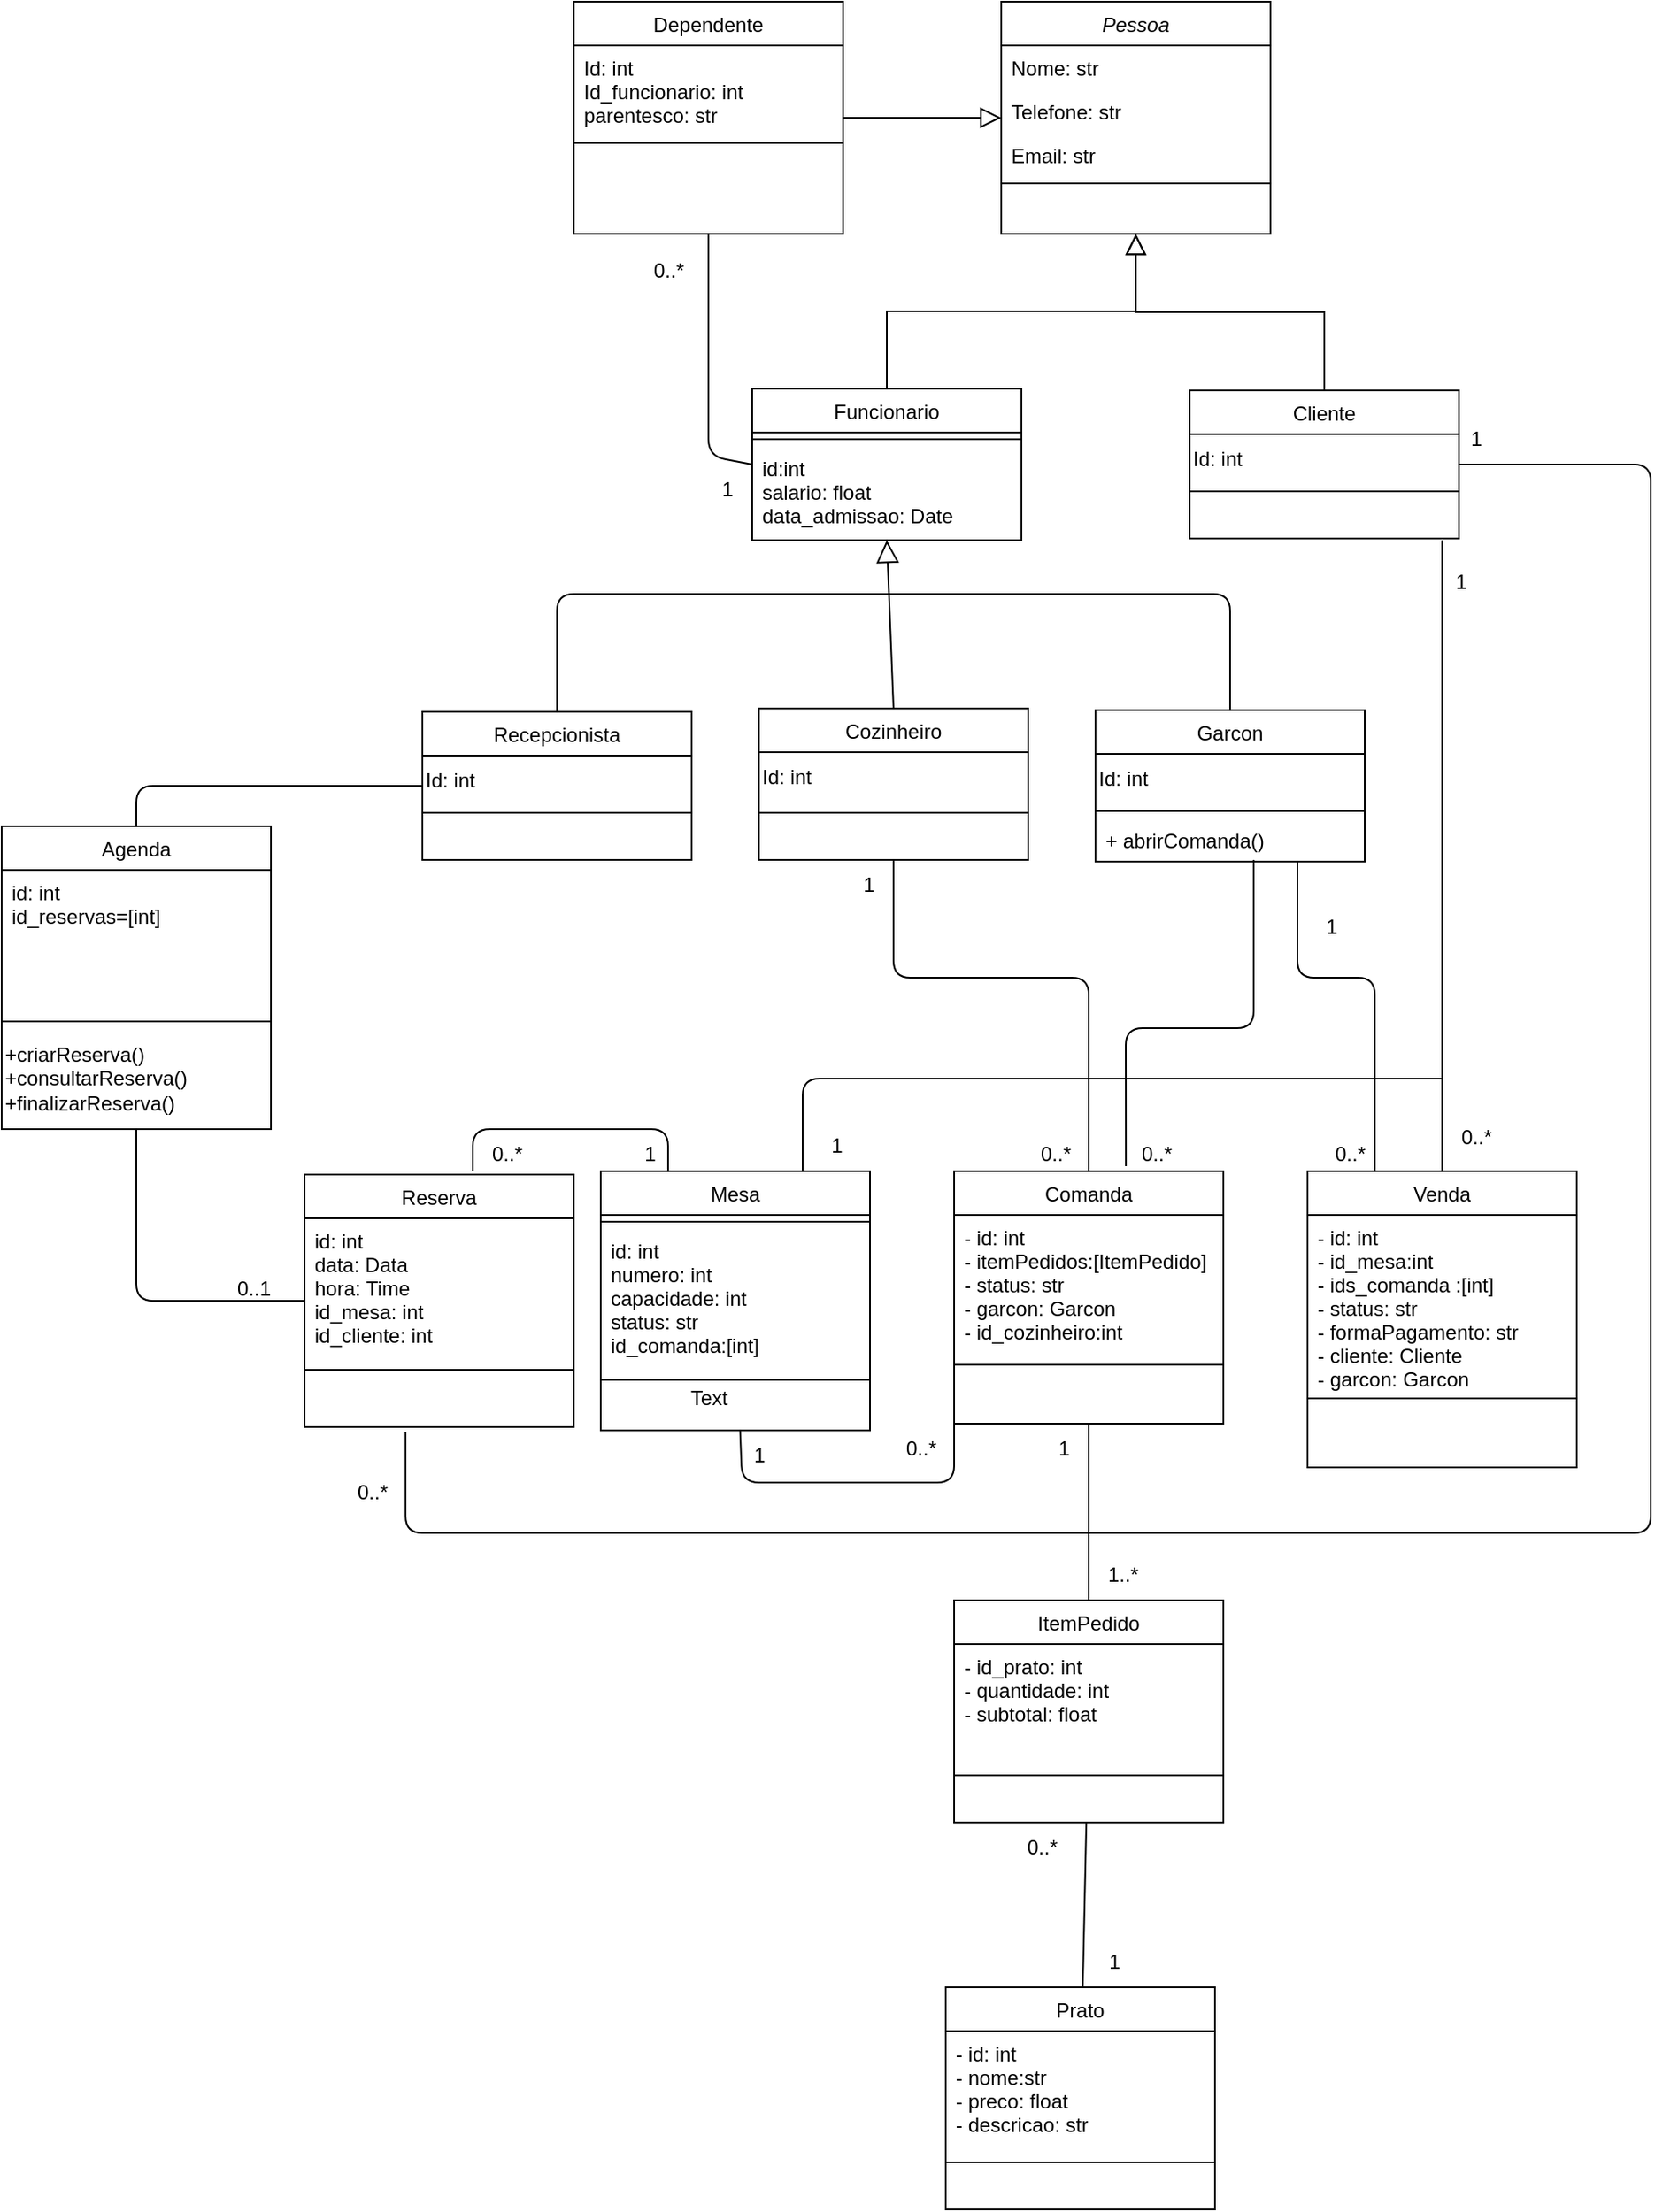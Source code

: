 <mxfile>
    <diagram id="C5RBs43oDa-KdzZeNtuy" name="Page-1">
        <mxGraphModel dx="1719" dy="832" grid="1" gridSize="10" guides="1" tooltips="1" connect="1" arrows="1" fold="1" page="1" pageScale="1" pageWidth="827" pageHeight="1169" math="0" shadow="0">
            <root>
                <mxCell id="WIyWlLk6GJQsqaUBKTNV-0"/>
                <mxCell id="WIyWlLk6GJQsqaUBKTNV-1" parent="WIyWlLk6GJQsqaUBKTNV-0"/>
                <mxCell id="zkfFHV4jXpPFQw0GAbJ--0" value="Pessoa" style="swimlane;fontStyle=2;align=center;verticalAlign=top;childLayout=stackLayout;horizontal=1;startSize=26;horizontalStack=0;resizeParent=1;resizeLast=0;collapsible=1;marginBottom=0;rounded=0;shadow=0;strokeWidth=1;" parent="WIyWlLk6GJQsqaUBKTNV-1" vertex="1">
                    <mxGeometry x="434" y="140" width="160" height="138" as="geometry">
                        <mxRectangle x="230" y="140" width="160" height="26" as="alternateBounds"/>
                    </mxGeometry>
                </mxCell>
                <mxCell id="zkfFHV4jXpPFQw0GAbJ--1" value="Nome: str" style="text;align=left;verticalAlign=top;spacingLeft=4;spacingRight=4;overflow=hidden;rotatable=0;points=[[0,0.5],[1,0.5]];portConstraint=eastwest;" parent="zkfFHV4jXpPFQw0GAbJ--0" vertex="1">
                    <mxGeometry y="26" width="160" height="26" as="geometry"/>
                </mxCell>
                <mxCell id="zkfFHV4jXpPFQw0GAbJ--2" value="Telefone: str" style="text;align=left;verticalAlign=top;spacingLeft=4;spacingRight=4;overflow=hidden;rotatable=0;points=[[0,0.5],[1,0.5]];portConstraint=eastwest;rounded=0;shadow=0;html=0;" parent="zkfFHV4jXpPFQw0GAbJ--0" vertex="1">
                    <mxGeometry y="52" width="160" height="26" as="geometry"/>
                </mxCell>
                <mxCell id="zkfFHV4jXpPFQw0GAbJ--3" value="Email: str" style="text;align=left;verticalAlign=top;spacingLeft=4;spacingRight=4;overflow=hidden;rotatable=0;points=[[0,0.5],[1,0.5]];portConstraint=eastwest;rounded=0;shadow=0;html=0;" parent="zkfFHV4jXpPFQw0GAbJ--0" vertex="1">
                    <mxGeometry y="78" width="160" height="26" as="geometry"/>
                </mxCell>
                <mxCell id="zkfFHV4jXpPFQw0GAbJ--4" value="" style="line;html=1;strokeWidth=1;align=left;verticalAlign=middle;spacingTop=-1;spacingLeft=3;spacingRight=3;rotatable=0;labelPosition=right;points=[];portConstraint=eastwest;" parent="zkfFHV4jXpPFQw0GAbJ--0" vertex="1">
                    <mxGeometry y="104" width="160" height="8" as="geometry"/>
                </mxCell>
                <mxCell id="zkfFHV4jXpPFQw0GAbJ--6" value="Dependente" style="swimlane;fontStyle=0;align=center;verticalAlign=top;childLayout=stackLayout;horizontal=1;startSize=26;horizontalStack=0;resizeParent=1;resizeLast=0;collapsible=1;marginBottom=0;rounded=0;shadow=0;strokeWidth=1;" parent="WIyWlLk6GJQsqaUBKTNV-1" vertex="1">
                    <mxGeometry x="180" y="140" width="160" height="138" as="geometry">
                        <mxRectangle x="130" y="380" width="160" height="26" as="alternateBounds"/>
                    </mxGeometry>
                </mxCell>
                <mxCell id="zkfFHV4jXpPFQw0GAbJ--7" value="Id: int&#10;Id_funcionario: int&#10;parentesco: str" style="text;align=left;verticalAlign=top;spacingLeft=4;spacingRight=4;overflow=hidden;rotatable=0;points=[[0,0.5],[1,0.5]];portConstraint=eastwest;" parent="zkfFHV4jXpPFQw0GAbJ--6" vertex="1">
                    <mxGeometry y="26" width="160" height="54" as="geometry"/>
                </mxCell>
                <mxCell id="zkfFHV4jXpPFQw0GAbJ--9" value="" style="line;html=1;strokeWidth=1;align=left;verticalAlign=middle;spacingTop=-1;spacingLeft=3;spacingRight=3;rotatable=0;labelPosition=right;points=[];portConstraint=eastwest;" parent="zkfFHV4jXpPFQw0GAbJ--6" vertex="1">
                    <mxGeometry y="80" width="160" height="8" as="geometry"/>
                </mxCell>
                <mxCell id="zkfFHV4jXpPFQw0GAbJ--12" value="" style="endArrow=block;endSize=10;endFill=0;shadow=0;strokeWidth=1;rounded=0;edgeStyle=elbowEdgeStyle;elbow=vertical;" parent="WIyWlLk6GJQsqaUBKTNV-1" source="zkfFHV4jXpPFQw0GAbJ--6" target="zkfFHV4jXpPFQw0GAbJ--0" edge="1">
                    <mxGeometry width="160" relative="1" as="geometry">
                        <mxPoint x="300" y="293" as="sourcePoint"/>
                        <mxPoint x="300" y="293" as="targetPoint"/>
                    </mxGeometry>
                </mxCell>
                <mxCell id="7" style="edgeStyle=none;html=1;entryX=0.5;entryY=1;entryDx=0;entryDy=0;endArrow=none;endFill=0;exitX=0;exitY=0.5;exitDx=0;exitDy=0;" parent="WIyWlLk6GJQsqaUBKTNV-1" source="zkfFHV4jXpPFQw0GAbJ--13" target="zkfFHV4jXpPFQw0GAbJ--6" edge="1">
                    <mxGeometry relative="1" as="geometry">
                        <Array as="points">
                            <mxPoint x="260" y="410"/>
                        </Array>
                    </mxGeometry>
                </mxCell>
                <mxCell id="zkfFHV4jXpPFQw0GAbJ--13" value="Funcionario" style="swimlane;fontStyle=0;align=center;verticalAlign=top;childLayout=stackLayout;horizontal=1;startSize=26;horizontalStack=0;resizeParent=1;resizeLast=0;collapsible=1;marginBottom=0;rounded=0;shadow=0;strokeWidth=1;" parent="WIyWlLk6GJQsqaUBKTNV-1" vertex="1">
                    <mxGeometry x="286" y="370" width="160" height="90" as="geometry">
                        <mxRectangle x="340" y="380" width="170" height="26" as="alternateBounds"/>
                    </mxGeometry>
                </mxCell>
                <mxCell id="zkfFHV4jXpPFQw0GAbJ--15" value="" style="line;html=1;strokeWidth=1;align=left;verticalAlign=middle;spacingTop=-1;spacingLeft=3;spacingRight=3;rotatable=0;labelPosition=right;points=[];portConstraint=eastwest;" parent="zkfFHV4jXpPFQw0GAbJ--13" vertex="1">
                    <mxGeometry y="26" width="160" height="8" as="geometry"/>
                </mxCell>
                <mxCell id="zkfFHV4jXpPFQw0GAbJ--14" value="id:int&#10;salario: float&#10;data_admissao: Date" style="text;align=left;verticalAlign=top;spacingLeft=4;spacingRight=4;overflow=hidden;rotatable=0;points=[[0,0.5],[1,0.5]];portConstraint=eastwest;" parent="zkfFHV4jXpPFQw0GAbJ--13" vertex="1">
                    <mxGeometry y="34" width="160" height="54" as="geometry"/>
                </mxCell>
                <mxCell id="zkfFHV4jXpPFQw0GAbJ--16" value="" style="endArrow=block;endSize=10;endFill=0;shadow=0;strokeWidth=1;rounded=0;edgeStyle=elbowEdgeStyle;elbow=vertical;" parent="WIyWlLk6GJQsqaUBKTNV-1" source="zkfFHV4jXpPFQw0GAbJ--13" target="zkfFHV4jXpPFQw0GAbJ--0" edge="1">
                    <mxGeometry width="160" relative="1" as="geometry">
                        <mxPoint x="310" y="463" as="sourcePoint"/>
                        <mxPoint x="410" y="361" as="targetPoint"/>
                    </mxGeometry>
                </mxCell>
                <mxCell id="8" value="Cliente" style="swimlane;fontStyle=0;align=center;verticalAlign=top;childLayout=stackLayout;horizontal=1;startSize=26;horizontalStack=0;resizeParent=1;resizeLast=0;collapsible=1;marginBottom=0;rounded=0;shadow=0;strokeWidth=1;" parent="WIyWlLk6GJQsqaUBKTNV-1" vertex="1">
                    <mxGeometry x="546" y="371" width="160" height="88" as="geometry">
                        <mxRectangle x="340" y="380" width="170" height="26" as="alternateBounds"/>
                    </mxGeometry>
                </mxCell>
                <mxCell id="94" value="&lt;span style=&quot;&quot;&gt;Id: int&lt;/span&gt;" style="text;html=1;align=left;verticalAlign=middle;resizable=0;points=[];autosize=1;strokeColor=none;fillColor=none;" parent="8" vertex="1">
                    <mxGeometry y="26" width="160" height="30" as="geometry"/>
                </mxCell>
                <mxCell id="9" value="" style="line;html=1;strokeWidth=1;align=left;verticalAlign=middle;spacingTop=-1;spacingLeft=3;spacingRight=3;rotatable=0;labelPosition=right;points=[];portConstraint=eastwest;" parent="8" vertex="1">
                    <mxGeometry y="56" width="160" height="8" as="geometry"/>
                </mxCell>
                <mxCell id="13" value="" style="endArrow=block;endSize=10;endFill=0;shadow=0;strokeWidth=1;rounded=0;edgeStyle=elbowEdgeStyle;elbow=vertical;exitX=0.5;exitY=0;exitDx=0;exitDy=0;" parent="WIyWlLk6GJQsqaUBKTNV-1" source="8" target="zkfFHV4jXpPFQw0GAbJ--0" edge="1">
                    <mxGeometry width="160" relative="1" as="geometry">
                        <mxPoint x="340.0" y="350" as="sourcePoint"/>
                        <mxPoint x="510" y="310" as="targetPoint"/>
                    </mxGeometry>
                </mxCell>
                <mxCell id="14" value="Recepcionista" style="swimlane;fontStyle=0;align=center;verticalAlign=top;childLayout=stackLayout;horizontal=1;startSize=26;horizontalStack=0;resizeParent=1;resizeLast=0;collapsible=1;marginBottom=0;rounded=0;shadow=0;strokeWidth=1;" parent="WIyWlLk6GJQsqaUBKTNV-1" vertex="1">
                    <mxGeometry x="90" y="562" width="160" height="88" as="geometry">
                        <mxRectangle x="340" y="380" width="170" height="26" as="alternateBounds"/>
                    </mxGeometry>
                </mxCell>
                <mxCell id="100" value="&lt;span style=&quot;&quot;&gt;Id: int&lt;/span&gt;" style="text;html=1;align=left;verticalAlign=middle;resizable=0;points=[];autosize=1;strokeColor=none;fillColor=none;" parent="14" vertex="1">
                    <mxGeometry y="26" width="160" height="30" as="geometry"/>
                </mxCell>
                <mxCell id="15" value="" style="line;html=1;strokeWidth=1;align=left;verticalAlign=middle;spacingTop=-1;spacingLeft=3;spacingRight=3;rotatable=0;labelPosition=right;points=[];portConstraint=eastwest;" parent="14" vertex="1">
                    <mxGeometry y="56" width="160" height="8" as="geometry"/>
                </mxCell>
                <mxCell id="25" style="edgeStyle=none;html=1;exitX=0.5;exitY=0;exitDx=0;exitDy=0;endArrow=block;endFill=0;startArrow=none;startFill=0;rounded=0;endSize=11;entryX=0.5;entryY=1;entryDx=0;entryDy=0;" parent="WIyWlLk6GJQsqaUBKTNV-1" source="17" target="zkfFHV4jXpPFQw0GAbJ--13" edge="1">
                    <mxGeometry relative="1" as="geometry">
                        <mxPoint x="420" y="492" as="targetPoint"/>
                        <Array as="points"/>
                    </mxGeometry>
                </mxCell>
                <mxCell id="17" value="Cozinheiro" style="swimlane;fontStyle=0;align=center;verticalAlign=top;childLayout=stackLayout;horizontal=1;startSize=26;horizontalStack=0;resizeParent=1;resizeLast=0;collapsible=1;marginBottom=0;rounded=0;shadow=0;strokeWidth=1;" parent="WIyWlLk6GJQsqaUBKTNV-1" vertex="1">
                    <mxGeometry x="290" y="560" width="160" height="90" as="geometry">
                        <mxRectangle x="340" y="380" width="170" height="26" as="alternateBounds"/>
                    </mxGeometry>
                </mxCell>
                <mxCell id="109" value="&lt;span style=&quot;&quot;&gt;Id: int&lt;/span&gt;" style="text;html=1;align=left;verticalAlign=middle;resizable=0;points=[];autosize=1;strokeColor=none;fillColor=none;" parent="17" vertex="1">
                    <mxGeometry y="26" width="160" height="30" as="geometry"/>
                </mxCell>
                <mxCell id="18" value="" style="line;html=1;strokeWidth=1;align=left;verticalAlign=middle;spacingTop=-1;spacingLeft=3;spacingRight=3;rotatable=0;labelPosition=right;points=[];portConstraint=eastwest;" parent="17" vertex="1">
                    <mxGeometry y="56" width="160" height="12" as="geometry"/>
                </mxCell>
                <mxCell id="20" value="Garcon" style="swimlane;fontStyle=0;align=center;verticalAlign=top;childLayout=stackLayout;horizontal=1;startSize=26;horizontalStack=0;resizeParent=1;resizeLast=0;collapsible=1;marginBottom=0;rounded=0;shadow=0;strokeWidth=1;" parent="WIyWlLk6GJQsqaUBKTNV-1" vertex="1">
                    <mxGeometry x="490" y="561" width="160" height="90" as="geometry">
                        <mxRectangle x="340" y="380" width="170" height="26" as="alternateBounds"/>
                    </mxGeometry>
                </mxCell>
                <mxCell id="110" value="&lt;span style=&quot;&quot;&gt;Id: int&lt;/span&gt;" style="text;html=1;align=left;verticalAlign=middle;resizable=0;points=[];autosize=1;strokeColor=none;fillColor=none;" parent="20" vertex="1">
                    <mxGeometry y="26" width="160" height="30" as="geometry"/>
                </mxCell>
                <mxCell id="21" value="" style="line;html=1;strokeWidth=1;align=left;verticalAlign=middle;spacingTop=-1;spacingLeft=3;spacingRight=3;rotatable=0;labelPosition=right;points=[];portConstraint=eastwest;" parent="20" vertex="1">
                    <mxGeometry y="56" width="160" height="8" as="geometry"/>
                </mxCell>
                <mxCell id="22" value="+ abrirComanda()" style="text;align=left;verticalAlign=top;spacingLeft=4;spacingRight=4;overflow=hidden;rotatable=0;points=[[0,0.5],[1,0.5]];portConstraint=eastwest;" parent="20" vertex="1">
                    <mxGeometry y="64" width="160" height="24" as="geometry"/>
                </mxCell>
                <mxCell id="23" value="" style="endArrow=none;html=1;exitX=0.5;exitY=0;exitDx=0;exitDy=0;" parent="WIyWlLk6GJQsqaUBKTNV-1" source="14" edge="1">
                    <mxGeometry width="50" height="50" relative="1" as="geometry">
                        <mxPoint x="340" y="392" as="sourcePoint"/>
                        <mxPoint x="370" y="492" as="targetPoint"/>
                        <Array as="points">
                            <mxPoint x="170" y="492"/>
                        </Array>
                    </mxGeometry>
                </mxCell>
                <mxCell id="24" value="" style="endArrow=none;html=1;exitX=0.5;exitY=0;exitDx=0;exitDy=0;" parent="WIyWlLk6GJQsqaUBKTNV-1" source="20" edge="1">
                    <mxGeometry width="50" height="50" relative="1" as="geometry">
                        <mxPoint x="340" y="392" as="sourcePoint"/>
                        <mxPoint x="370" y="492" as="targetPoint"/>
                        <Array as="points">
                            <mxPoint x="570" y="492"/>
                        </Array>
                    </mxGeometry>
                </mxCell>
                <mxCell id="30" value="Mesa" style="swimlane;fontStyle=0;align=center;verticalAlign=top;childLayout=stackLayout;horizontal=1;startSize=26;horizontalStack=0;resizeParent=1;resizeLast=0;collapsible=1;marginBottom=0;rounded=0;shadow=0;strokeWidth=1;" parent="WIyWlLk6GJQsqaUBKTNV-1" vertex="1">
                    <mxGeometry x="196" y="835" width="160" height="154" as="geometry">
                        <mxRectangle x="340" y="380" width="170" height="26" as="alternateBounds"/>
                    </mxGeometry>
                </mxCell>
                <mxCell id="31" value="" style="line;html=1;strokeWidth=1;align=left;verticalAlign=middle;spacingTop=-1;spacingLeft=3;spacingRight=3;rotatable=0;labelPosition=right;points=[];portConstraint=eastwest;" parent="30" vertex="1">
                    <mxGeometry y="26" width="160" height="8" as="geometry"/>
                </mxCell>
                <mxCell id="32" value="id: int&#10;numero: int&#10;capacidade: int&#10;status: str&#10;id_comanda:[int]" style="text;align=left;verticalAlign=top;spacingLeft=4;spacingRight=4;overflow=hidden;rotatable=0;points=[[0,0.5],[1,0.5]];portConstraint=eastwest;" parent="30" vertex="1">
                    <mxGeometry y="34" width="160" height="86" as="geometry"/>
                </mxCell>
                <mxCell id="41" value="" style="line;html=1;strokeWidth=1;align=left;verticalAlign=middle;spacingTop=-1;spacingLeft=3;spacingRight=3;rotatable=0;labelPosition=right;points=[];portConstraint=eastwest;" parent="30" vertex="1">
                    <mxGeometry y="120" width="160" height="8" as="geometry"/>
                </mxCell>
                <mxCell id="33" value="Comanda" style="swimlane;fontStyle=0;align=center;verticalAlign=top;childLayout=stackLayout;horizontal=1;startSize=26;horizontalStack=0;resizeParent=1;resizeLast=0;collapsible=1;marginBottom=0;rounded=0;shadow=0;strokeWidth=1;" parent="WIyWlLk6GJQsqaUBKTNV-1" vertex="1">
                    <mxGeometry x="406" y="835" width="160" height="150" as="geometry">
                        <mxRectangle x="130" y="380" width="160" height="26" as="alternateBounds"/>
                    </mxGeometry>
                </mxCell>
                <mxCell id="34" value="- id: int&#10;- itemPedidos:[ItemPedido]&#10;- status: str&#10;- garcon: Garcon&#10;- id_cozinheiro:int" style="text;align=left;verticalAlign=top;spacingLeft=4;spacingRight=4;overflow=hidden;rotatable=0;points=[[0,0.5],[1,0.5]];portConstraint=eastwest;" parent="33" vertex="1">
                    <mxGeometry y="26" width="160" height="84" as="geometry"/>
                </mxCell>
                <mxCell id="36" value="" style="line;html=1;strokeWidth=1;align=left;verticalAlign=middle;spacingTop=-1;spacingLeft=3;spacingRight=3;rotatable=0;labelPosition=right;points=[];portConstraint=eastwest;" parent="33" vertex="1">
                    <mxGeometry y="110" width="160" height="10" as="geometry"/>
                </mxCell>
                <mxCell id="47" value="Prato" style="swimlane;fontStyle=0;align=center;verticalAlign=top;childLayout=stackLayout;horizontal=1;startSize=26;horizontalStack=0;resizeParent=1;resizeLast=0;collapsible=1;marginBottom=0;rounded=0;shadow=0;strokeWidth=1;" parent="WIyWlLk6GJQsqaUBKTNV-1" vertex="1">
                    <mxGeometry x="401" y="1320" width="160" height="132" as="geometry">
                        <mxRectangle x="340" y="380" width="170" height="26" as="alternateBounds"/>
                    </mxGeometry>
                </mxCell>
                <mxCell id="48" value="- id: int&#10;- nome:str&#10;- preco: float&#10;- descricao: str" style="text;align=left;verticalAlign=top;spacingLeft=4;spacingRight=4;overflow=hidden;rotatable=0;points=[[0,0.5],[1,0.5]];portConstraint=eastwest;" parent="47" vertex="1">
                    <mxGeometry y="26" width="160" height="74" as="geometry"/>
                </mxCell>
                <mxCell id="49" value="" style="line;html=1;strokeWidth=1;align=left;verticalAlign=middle;spacingTop=-1;spacingLeft=3;spacingRight=3;rotatable=0;labelPosition=right;points=[];portConstraint=eastwest;" parent="47" vertex="1">
                    <mxGeometry y="100" width="160" height="8" as="geometry"/>
                </mxCell>
                <mxCell id="51" value="" style="endArrow=none;html=1;" parent="WIyWlLk6GJQsqaUBKTNV-1" source="33" target="53" edge="1">
                    <mxGeometry width="50" height="50" relative="1" as="geometry">
                        <mxPoint x="486" y="1060" as="sourcePoint"/>
                        <mxPoint x="706" y="940" as="targetPoint"/>
                        <Array as="points"/>
                    </mxGeometry>
                </mxCell>
                <mxCell id="52" value="" style="endArrow=none;html=1;exitX=0.638;exitY=-0.02;exitDx=0;exitDy=0;exitPerimeter=0;" parent="WIyWlLk6GJQsqaUBKTNV-1" source="33" edge="1">
                    <mxGeometry width="50" height="50" relative="1" as="geometry">
                        <mxPoint x="300" y="830" as="sourcePoint"/>
                        <mxPoint x="584" y="650" as="targetPoint"/>
                        <Array as="points">
                            <mxPoint x="508" y="750"/>
                            <mxPoint x="584" y="750"/>
                        </Array>
                    </mxGeometry>
                </mxCell>
                <mxCell id="53" value="ItemPedido" style="swimlane;fontStyle=0;align=center;verticalAlign=top;childLayout=stackLayout;horizontal=1;startSize=26;horizontalStack=0;resizeParent=1;resizeLast=0;collapsible=1;marginBottom=0;rounded=0;shadow=0;strokeWidth=1;" parent="WIyWlLk6GJQsqaUBKTNV-1" vertex="1">
                    <mxGeometry x="406" y="1090" width="160" height="132" as="geometry">
                        <mxRectangle x="340" y="380" width="170" height="26" as="alternateBounds"/>
                    </mxGeometry>
                </mxCell>
                <mxCell id="54" value="- id_prato: int&#10;- quantidade: int&#10;- subtotal: float" style="text;align=left;verticalAlign=top;spacingLeft=4;spacingRight=4;overflow=hidden;rotatable=0;points=[[0,0.5],[1,0.5]];portConstraint=eastwest;" parent="53" vertex="1">
                    <mxGeometry y="26" width="160" height="74" as="geometry"/>
                </mxCell>
                <mxCell id="55" value="" style="line;html=1;strokeWidth=1;align=left;verticalAlign=middle;spacingTop=-1;spacingLeft=3;spacingRight=3;rotatable=0;labelPosition=right;points=[];portConstraint=eastwest;" parent="53" vertex="1">
                    <mxGeometry y="100" width="160" height="8" as="geometry"/>
                </mxCell>
                <mxCell id="59" value="" style="endArrow=none;html=1;entryX=0;entryY=1;entryDx=0;entryDy=0;" parent="WIyWlLk6GJQsqaUBKTNV-1" source="30" target="33" edge="1">
                    <mxGeometry width="50" height="50" relative="1" as="geometry">
                        <mxPoint x="456" y="785" as="sourcePoint"/>
                        <mxPoint x="410" y="990" as="targetPoint"/>
                        <Array as="points">
                            <mxPoint x="280" y="1020"/>
                            <mxPoint x="406" y="1020"/>
                        </Array>
                    </mxGeometry>
                </mxCell>
                <mxCell id="60" value="Venda" style="swimlane;fontStyle=0;align=center;verticalAlign=top;childLayout=stackLayout;horizontal=1;startSize=26;horizontalStack=0;resizeParent=1;resizeLast=0;collapsible=1;marginBottom=0;rounded=0;shadow=0;strokeWidth=1;" parent="WIyWlLk6GJQsqaUBKTNV-1" vertex="1">
                    <mxGeometry x="616" y="835" width="160" height="176" as="geometry">
                        <mxRectangle x="130" y="380" width="160" height="26" as="alternateBounds"/>
                    </mxGeometry>
                </mxCell>
                <mxCell id="61" value="- id: int&#10;- id_mesa:int&#10;- ids_comanda :[int]&#10;- status: str&#10;- formaPagamento: str&#10;- cliente: Cliente&#10;- garcon: Garcon" style="text;align=left;verticalAlign=top;spacingLeft=4;spacingRight=4;overflow=hidden;rotatable=0;points=[[0,0.5],[1,0.5]];portConstraint=eastwest;" parent="60" vertex="1">
                    <mxGeometry y="26" width="160" height="104" as="geometry"/>
                </mxCell>
                <mxCell id="62" value="" style="line;html=1;strokeWidth=1;align=left;verticalAlign=middle;spacingTop=-1;spacingLeft=3;spacingRight=3;rotatable=0;labelPosition=right;points=[];portConstraint=eastwest;" parent="60" vertex="1">
                    <mxGeometry y="130" width="160" height="10" as="geometry"/>
                </mxCell>
                <mxCell id="65" value="" style="endArrow=none;html=1;exitX=0.75;exitY=0;exitDx=0;exitDy=0;" parent="WIyWlLk6GJQsqaUBKTNV-1" source="30" edge="1">
                    <mxGeometry width="50" height="50" relative="1" as="geometry">
                        <mxPoint x="456" y="905" as="sourcePoint"/>
                        <mxPoint x="696" y="780" as="targetPoint"/>
                        <Array as="points">
                            <mxPoint x="316" y="780"/>
                            <mxPoint x="620" y="780"/>
                        </Array>
                    </mxGeometry>
                </mxCell>
                <mxCell id="66" value="" style="endArrow=none;html=1;exitX=0.5;exitY=0;exitDx=0;exitDy=0;" parent="WIyWlLk6GJQsqaUBKTNV-1" source="60" edge="1">
                    <mxGeometry width="50" height="50" relative="1" as="geometry">
                        <mxPoint x="466" y="742" as="sourcePoint"/>
                        <mxPoint x="696" y="460" as="targetPoint"/>
                    </mxGeometry>
                </mxCell>
                <mxCell id="70" value="" style="endArrow=none;html=1;entryX=0.75;entryY=1;entryDx=0;entryDy=0;exitX=0.25;exitY=0;exitDx=0;exitDy=0;" parent="WIyWlLk6GJQsqaUBKTNV-1" source="60" target="20" edge="1">
                    <mxGeometry width="50" height="50" relative="1" as="geometry">
                        <mxPoint x="466" y="820" as="sourcePoint"/>
                        <mxPoint x="516" y="770" as="targetPoint"/>
                        <Array as="points">
                            <mxPoint x="656" y="720"/>
                            <mxPoint x="610" y="720"/>
                        </Array>
                    </mxGeometry>
                </mxCell>
                <mxCell id="72" style="edgeStyle=none;html=1;exitX=0.75;exitY=0;exitDx=0;exitDy=0;entryX=0.25;entryY=0;entryDx=0;entryDy=0;endArrow=none;endFill=0;" parent="WIyWlLk6GJQsqaUBKTNV-1" target="30" edge="1">
                    <mxGeometry relative="1" as="geometry">
                        <Array as="points">
                            <mxPoint x="120" y="810"/>
                            <mxPoint x="180" y="810"/>
                            <mxPoint x="236" y="810"/>
                        </Array>
                        <mxPoint x="120" y="835" as="sourcePoint"/>
                    </mxGeometry>
                </mxCell>
                <mxCell id="73" value="0..*" style="text;html=1;align=center;verticalAlign=middle;resizable=0;points=[];autosize=1;strokeColor=none;fillColor=none;" parent="WIyWlLk6GJQsqaUBKTNV-1" vertex="1">
                    <mxGeometry x="696" y="800" width="40" height="30" as="geometry"/>
                </mxCell>
                <mxCell id="74" value="1" style="text;html=1;align=center;verticalAlign=middle;resizable=0;points=[];autosize=1;strokeColor=none;fillColor=none;" parent="WIyWlLk6GJQsqaUBKTNV-1" vertex="1">
                    <mxGeometry x="692" y="470" width="30" height="30" as="geometry"/>
                </mxCell>
                <mxCell id="76" value="1" style="text;html=1;align=center;verticalAlign=middle;resizable=0;points=[];autosize=1;strokeColor=none;fillColor=none;" parent="WIyWlLk6GJQsqaUBKTNV-1" vertex="1">
                    <mxGeometry x="321" y="805" width="30" height="30" as="geometry"/>
                </mxCell>
                <mxCell id="78" value="0..*" style="text;html=1;align=center;verticalAlign=middle;resizable=0;points=[];autosize=1;strokeColor=none;fillColor=none;" parent="WIyWlLk6GJQsqaUBKTNV-1" vertex="1">
                    <mxGeometry x="366" y="985" width="40" height="30" as="geometry"/>
                </mxCell>
                <mxCell id="79" value="1" style="text;html=1;align=center;verticalAlign=middle;resizable=0;points=[];autosize=1;strokeColor=none;fillColor=none;" parent="WIyWlLk6GJQsqaUBKTNV-1" vertex="1">
                    <mxGeometry x="275" y="989" width="30" height="30" as="geometry"/>
                </mxCell>
                <mxCell id="80" value="1" style="text;html=1;align=center;verticalAlign=middle;resizable=0;points=[];autosize=1;strokeColor=none;fillColor=none;" parent="WIyWlLk6GJQsqaUBKTNV-1" vertex="1">
                    <mxGeometry x="210" y="810" width="30" height="30" as="geometry"/>
                </mxCell>
                <mxCell id="83" value="0..*" style="text;html=1;align=center;verticalAlign=middle;resizable=0;points=[];autosize=1;strokeColor=none;fillColor=none;" parent="WIyWlLk6GJQsqaUBKTNV-1" vertex="1">
                    <mxGeometry x="120" y="810" width="40" height="30" as="geometry"/>
                </mxCell>
                <mxCell id="84" value="1" style="text;html=1;align=center;verticalAlign=middle;resizable=0;points=[];autosize=1;strokeColor=none;fillColor=none;" parent="WIyWlLk6GJQsqaUBKTNV-1" vertex="1">
                    <mxGeometry x="340" y="650" width="30" height="30" as="geometry"/>
                </mxCell>
                <mxCell id="86" value="1..*" style="text;html=1;align=center;verticalAlign=middle;resizable=0;points=[];autosize=1;strokeColor=none;fillColor=none;" parent="WIyWlLk6GJQsqaUBKTNV-1" vertex="1">
                    <mxGeometry x="486" y="1060" width="40" height="30" as="geometry"/>
                </mxCell>
                <mxCell id="87" value="1" style="text;html=1;align=center;verticalAlign=middle;resizable=0;points=[];autosize=1;strokeColor=none;fillColor=none;" parent="WIyWlLk6GJQsqaUBKTNV-1" vertex="1">
                    <mxGeometry x="456" y="985" width="30" height="30" as="geometry"/>
                </mxCell>
                <mxCell id="95" value="" style="edgeStyle=none;html=1;endArrow=none;endFill=0;" parent="WIyWlLk6GJQsqaUBKTNV-1" source="47" target="53" edge="1">
                    <mxGeometry relative="1" as="geometry"/>
                </mxCell>
                <mxCell id="88" value="1" style="text;html=1;align=center;verticalAlign=middle;resizable=0;points=[];autosize=1;strokeColor=none;fillColor=none;" parent="WIyWlLk6GJQsqaUBKTNV-1" vertex="1">
                    <mxGeometry x="486" y="1290" width="30" height="30" as="geometry"/>
                </mxCell>
                <mxCell id="90" value="0..*" style="text;html=1;align=center;verticalAlign=middle;resizable=0;points=[];autosize=1;strokeColor=none;fillColor=none;" parent="WIyWlLk6GJQsqaUBKTNV-1" vertex="1">
                    <mxGeometry x="438" y="1222" width="40" height="30" as="geometry"/>
                </mxCell>
                <mxCell id="92" value="0..*" style="text;html=1;align=center;verticalAlign=middle;resizable=0;points=[];autosize=1;strokeColor=none;fillColor=none;" parent="WIyWlLk6GJQsqaUBKTNV-1" vertex="1">
                    <mxGeometry x="216" y="285" width="40" height="30" as="geometry"/>
                </mxCell>
                <mxCell id="93" value="1" style="text;html=1;align=center;verticalAlign=middle;resizable=0;points=[];autosize=1;strokeColor=none;fillColor=none;" parent="WIyWlLk6GJQsqaUBKTNV-1" vertex="1">
                    <mxGeometry x="256" y="415" width="30" height="30" as="geometry"/>
                </mxCell>
                <mxCell id="96" value="" style="endArrow=none;html=1;" parent="WIyWlLk6GJQsqaUBKTNV-1" target="8" edge="1">
                    <mxGeometry width="50" height="50" relative="1" as="geometry">
                        <mxPoint x="80" y="990" as="sourcePoint"/>
                        <mxPoint x="230" y="840" as="targetPoint"/>
                        <Array as="points">
                            <mxPoint x="80" y="1050"/>
                            <mxPoint x="820" y="1050"/>
                            <mxPoint x="820" y="415"/>
                        </Array>
                    </mxGeometry>
                </mxCell>
                <mxCell id="98" value="1" style="text;html=1;align=center;verticalAlign=middle;resizable=0;points=[];autosize=1;strokeColor=none;fillColor=none;" parent="WIyWlLk6GJQsqaUBKTNV-1" vertex="1">
                    <mxGeometry x="701" y="385" width="30" height="30" as="geometry"/>
                </mxCell>
                <mxCell id="101" value="1" style="text;html=1;align=center;verticalAlign=middle;resizable=0;points=[];autosize=1;strokeColor=none;fillColor=none;" parent="WIyWlLk6GJQsqaUBKTNV-1" vertex="1">
                    <mxGeometry x="615" y="675" width="30" height="30" as="geometry"/>
                </mxCell>
                <mxCell id="102" value="0..*" style="text;html=1;align=center;verticalAlign=middle;resizable=0;points=[];autosize=1;strokeColor=none;fillColor=none;" parent="WIyWlLk6GJQsqaUBKTNV-1" vertex="1">
                    <mxGeometry x="621" y="810" width="40" height="30" as="geometry"/>
                </mxCell>
                <mxCell id="107" value="0..*" style="text;html=1;align=center;verticalAlign=middle;resizable=0;points=[];autosize=1;strokeColor=none;fillColor=none;" parent="WIyWlLk6GJQsqaUBKTNV-1" vertex="1">
                    <mxGeometry x="506" y="810" width="40" height="30" as="geometry"/>
                </mxCell>
                <mxCell id="97" value="0..*" style="text;html=1;align=center;verticalAlign=middle;resizable=0;points=[];autosize=1;strokeColor=none;fillColor=none;" parent="WIyWlLk6GJQsqaUBKTNV-1" vertex="1">
                    <mxGeometry x="-20" y="1011" width="160" height="30" as="geometry"/>
                </mxCell>
                <mxCell id="113" value="" style="endArrow=none;html=1;" parent="WIyWlLk6GJQsqaUBKTNV-1" source="33" target="17" edge="1">
                    <mxGeometry width="50" height="50" relative="1" as="geometry">
                        <mxPoint x="420" y="760" as="sourcePoint"/>
                        <mxPoint x="470" y="710" as="targetPoint"/>
                        <Array as="points">
                            <mxPoint x="486" y="720"/>
                            <mxPoint x="370" y="720"/>
                        </Array>
                    </mxGeometry>
                </mxCell>
                <mxCell id="114" value="0..*" style="text;html=1;align=center;verticalAlign=middle;resizable=0;points=[];autosize=1;strokeColor=none;fillColor=none;" parent="WIyWlLk6GJQsqaUBKTNV-1" vertex="1">
                    <mxGeometry x="446" y="810" width="40" height="30" as="geometry"/>
                </mxCell>
                <mxCell id="116" value="Text" style="text;html=1;align=center;verticalAlign=middle;resizable=0;points=[];autosize=1;strokeColor=none;fillColor=none;" parent="WIyWlLk6GJQsqaUBKTNV-1" vertex="1">
                    <mxGeometry x="235" y="955" width="50" height="30" as="geometry"/>
                </mxCell>
                <mxCell id="117" value="Reserva" style="swimlane;fontStyle=0;align=center;verticalAlign=top;childLayout=stackLayout;horizontal=1;startSize=26;horizontalStack=0;resizeParent=1;resizeLast=0;collapsible=1;marginBottom=0;rounded=0;shadow=0;strokeWidth=1;" parent="WIyWlLk6GJQsqaUBKTNV-1" vertex="1">
                    <mxGeometry x="20" y="837" width="160" height="150" as="geometry">
                        <mxRectangle x="340" y="380" width="170" height="26" as="alternateBounds"/>
                    </mxGeometry>
                </mxCell>
                <mxCell id="118" value="id: int&#10;data: Data&#10;hora: Time&#10;id_mesa: int&#10;id_cliente: int" style="text;align=left;verticalAlign=top;spacingLeft=4;spacingRight=4;overflow=hidden;rotatable=0;points=[[0,0.5],[1,0.5]];portConstraint=eastwest;" parent="117" vertex="1">
                    <mxGeometry y="26" width="160" height="86" as="geometry"/>
                </mxCell>
                <mxCell id="119" value="" style="line;html=1;strokeWidth=1;align=left;verticalAlign=middle;spacingTop=-1;spacingLeft=3;spacingRight=3;rotatable=0;labelPosition=right;points=[];portConstraint=eastwest;" parent="117" vertex="1">
                    <mxGeometry y="112" width="160" height="8" as="geometry"/>
                </mxCell>
                <mxCell id="120" value="&lt;div style=&quot;&quot;&gt;&lt;br&gt;&lt;/div&gt;" style="text;html=1;align=left;verticalAlign=middle;resizable=0;points=[];autosize=1;strokeColor=none;fillColor=none;" parent="117" vertex="1">
                    <mxGeometry y="120" width="160" height="30" as="geometry"/>
                </mxCell>
                <mxCell id="121" value="Agenda" style="swimlane;fontStyle=0;align=center;verticalAlign=top;childLayout=stackLayout;horizontal=1;startSize=26;horizontalStack=0;resizeParent=1;resizeLast=0;collapsible=1;marginBottom=0;rounded=0;shadow=0;strokeWidth=1;" parent="WIyWlLk6GJQsqaUBKTNV-1" vertex="1">
                    <mxGeometry x="-160" y="630" width="160" height="180" as="geometry">
                        <mxRectangle x="340" y="380" width="170" height="26" as="alternateBounds"/>
                    </mxGeometry>
                </mxCell>
                <mxCell id="122" value="id: int&#10;id_reservas=[int]" style="text;align=left;verticalAlign=top;spacingLeft=4;spacingRight=4;overflow=hidden;rotatable=0;points=[[0,0.5],[1,0.5]];portConstraint=eastwest;" parent="121" vertex="1">
                    <mxGeometry y="26" width="160" height="86" as="geometry"/>
                </mxCell>
                <mxCell id="123" value="" style="line;html=1;strokeWidth=1;align=left;verticalAlign=middle;spacingTop=-1;spacingLeft=3;spacingRight=3;rotatable=0;labelPosition=right;points=[];portConstraint=eastwest;" parent="121" vertex="1">
                    <mxGeometry y="112" width="160" height="8" as="geometry"/>
                </mxCell>
                <mxCell id="124" value="&lt;div style=&quot;&quot;&gt;&lt;span style=&quot;background-color: initial;&quot;&gt;+criarReserva()&lt;/span&gt;&lt;/div&gt;&lt;div style=&quot;&quot;&gt;&lt;span style=&quot;background-color: initial;&quot;&gt;+consultarReserva()&lt;/span&gt;&lt;/div&gt;&lt;div style=&quot;&quot;&gt;&lt;span style=&quot;background-color: initial;&quot;&gt;+finalizarReserva()&lt;/span&gt;&lt;/div&gt;" style="text;html=1;align=left;verticalAlign=middle;resizable=0;points=[];autosize=1;strokeColor=none;fillColor=none;" parent="121" vertex="1">
                    <mxGeometry y="120" width="160" height="60" as="geometry"/>
                </mxCell>
                <mxCell id="125" value="" style="endArrow=none;html=1;" parent="WIyWlLk6GJQsqaUBKTNV-1" source="121" target="117" edge="1">
                    <mxGeometry width="50" height="50" relative="1" as="geometry">
                        <mxPoint x="40" y="860" as="sourcePoint"/>
                        <mxPoint x="90" y="810" as="targetPoint"/>
                        <Array as="points">
                            <mxPoint x="-80" y="912"/>
                        </Array>
                    </mxGeometry>
                </mxCell>
                <mxCell id="126" value="0..1" style="text;html=1;strokeColor=none;fillColor=none;align=center;verticalAlign=middle;whiteSpace=wrap;rounded=0;" parent="WIyWlLk6GJQsqaUBKTNV-1" vertex="1">
                    <mxGeometry x="-40" y="890" width="60" height="30" as="geometry"/>
                </mxCell>
                <mxCell id="129" value="" style="endArrow=none;html=1;exitX=0.5;exitY=0;exitDx=0;exitDy=0;" edge="1" parent="WIyWlLk6GJQsqaUBKTNV-1" source="121" target="14">
                    <mxGeometry width="50" height="50" relative="1" as="geometry">
                        <mxPoint x="-30" y="760" as="sourcePoint"/>
                        <mxPoint x="20" y="710" as="targetPoint"/>
                        <Array as="points">
                            <mxPoint x="-80" y="606"/>
                        </Array>
                    </mxGeometry>
                </mxCell>
            </root>
        </mxGraphModel>
    </diagram>
</mxfile>